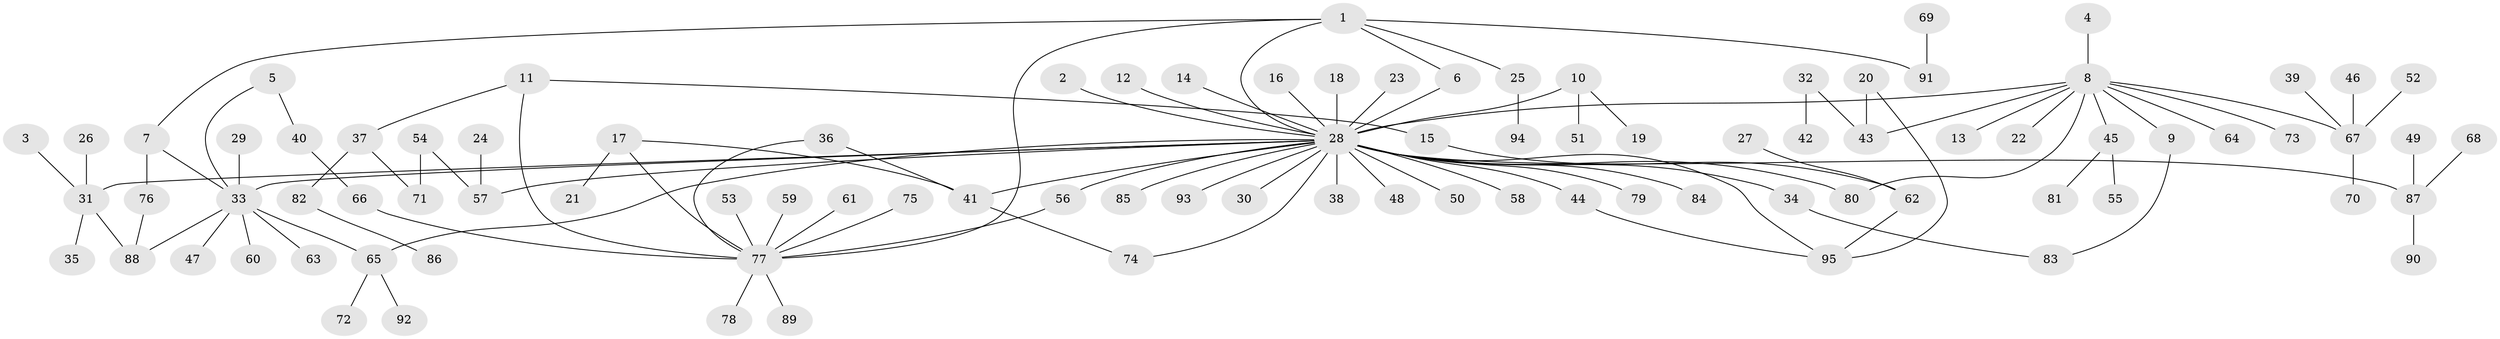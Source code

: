 // original degree distribution, {8: 0.007407407407407408, 33: 0.007407407407407408, 3: 0.0962962962962963, 6: 0.014814814814814815, 2: 0.2222222222222222, 1: 0.5555555555555556, 10: 0.007407407407407408, 4: 0.05925925925925926, 5: 0.014814814814814815, 12: 0.007407407407407408, 15: 0.007407407407407408}
// Generated by graph-tools (version 1.1) at 2025/36/03/04/25 23:36:56]
// undirected, 95 vertices, 110 edges
graph export_dot {
  node [color=gray90,style=filled];
  1;
  2;
  3;
  4;
  5;
  6;
  7;
  8;
  9;
  10;
  11;
  12;
  13;
  14;
  15;
  16;
  17;
  18;
  19;
  20;
  21;
  22;
  23;
  24;
  25;
  26;
  27;
  28;
  29;
  30;
  31;
  32;
  33;
  34;
  35;
  36;
  37;
  38;
  39;
  40;
  41;
  42;
  43;
  44;
  45;
  46;
  47;
  48;
  49;
  50;
  51;
  52;
  53;
  54;
  55;
  56;
  57;
  58;
  59;
  60;
  61;
  62;
  63;
  64;
  65;
  66;
  67;
  68;
  69;
  70;
  71;
  72;
  73;
  74;
  75;
  76;
  77;
  78;
  79;
  80;
  81;
  82;
  83;
  84;
  85;
  86;
  87;
  88;
  89;
  90;
  91;
  92;
  93;
  94;
  95;
  1 -- 6 [weight=1.0];
  1 -- 7 [weight=1.0];
  1 -- 25 [weight=1.0];
  1 -- 28 [weight=1.0];
  1 -- 77 [weight=1.0];
  1 -- 91 [weight=1.0];
  2 -- 28 [weight=1.0];
  3 -- 31 [weight=1.0];
  4 -- 8 [weight=1.0];
  5 -- 33 [weight=1.0];
  5 -- 40 [weight=1.0];
  6 -- 28 [weight=1.0];
  7 -- 33 [weight=1.0];
  7 -- 76 [weight=1.0];
  8 -- 9 [weight=1.0];
  8 -- 13 [weight=1.0];
  8 -- 22 [weight=1.0];
  8 -- 28 [weight=1.0];
  8 -- 43 [weight=1.0];
  8 -- 45 [weight=1.0];
  8 -- 64 [weight=1.0];
  8 -- 67 [weight=1.0];
  8 -- 73 [weight=1.0];
  8 -- 80 [weight=1.0];
  9 -- 83 [weight=1.0];
  10 -- 19 [weight=1.0];
  10 -- 28 [weight=2.0];
  10 -- 51 [weight=1.0];
  11 -- 15 [weight=1.0];
  11 -- 37 [weight=1.0];
  11 -- 77 [weight=1.0];
  12 -- 28 [weight=1.0];
  14 -- 28 [weight=1.0];
  15 -- 62 [weight=1.0];
  16 -- 28 [weight=1.0];
  17 -- 21 [weight=1.0];
  17 -- 41 [weight=1.0];
  17 -- 77 [weight=1.0];
  18 -- 28 [weight=1.0];
  20 -- 43 [weight=1.0];
  20 -- 95 [weight=1.0];
  23 -- 28 [weight=1.0];
  24 -- 57 [weight=1.0];
  25 -- 94 [weight=1.0];
  26 -- 31 [weight=1.0];
  27 -- 62 [weight=1.0];
  28 -- 30 [weight=1.0];
  28 -- 31 [weight=1.0];
  28 -- 33 [weight=1.0];
  28 -- 34 [weight=1.0];
  28 -- 38 [weight=1.0];
  28 -- 41 [weight=1.0];
  28 -- 44 [weight=1.0];
  28 -- 48 [weight=1.0];
  28 -- 50 [weight=1.0];
  28 -- 56 [weight=1.0];
  28 -- 57 [weight=1.0];
  28 -- 58 [weight=1.0];
  28 -- 65 [weight=1.0];
  28 -- 74 [weight=1.0];
  28 -- 79 [weight=1.0];
  28 -- 80 [weight=1.0];
  28 -- 84 [weight=1.0];
  28 -- 85 [weight=1.0];
  28 -- 87 [weight=1.0];
  28 -- 93 [weight=1.0];
  28 -- 95 [weight=1.0];
  29 -- 33 [weight=1.0];
  31 -- 35 [weight=1.0];
  31 -- 88 [weight=1.0];
  32 -- 42 [weight=1.0];
  32 -- 43 [weight=1.0];
  33 -- 47 [weight=1.0];
  33 -- 60 [weight=1.0];
  33 -- 63 [weight=1.0];
  33 -- 65 [weight=1.0];
  33 -- 88 [weight=1.0];
  34 -- 83 [weight=1.0];
  36 -- 41 [weight=1.0];
  36 -- 77 [weight=1.0];
  37 -- 71 [weight=1.0];
  37 -- 82 [weight=1.0];
  39 -- 67 [weight=1.0];
  40 -- 66 [weight=1.0];
  41 -- 74 [weight=1.0];
  44 -- 95 [weight=1.0];
  45 -- 55 [weight=1.0];
  45 -- 81 [weight=1.0];
  46 -- 67 [weight=1.0];
  49 -- 87 [weight=1.0];
  52 -- 67 [weight=1.0];
  53 -- 77 [weight=1.0];
  54 -- 57 [weight=1.0];
  54 -- 71 [weight=1.0];
  56 -- 77 [weight=1.0];
  59 -- 77 [weight=1.0];
  61 -- 77 [weight=1.0];
  62 -- 95 [weight=1.0];
  65 -- 72 [weight=1.0];
  65 -- 92 [weight=1.0];
  66 -- 77 [weight=1.0];
  67 -- 70 [weight=1.0];
  68 -- 87 [weight=1.0];
  69 -- 91 [weight=1.0];
  75 -- 77 [weight=1.0];
  76 -- 88 [weight=1.0];
  77 -- 78 [weight=1.0];
  77 -- 89 [weight=1.0];
  82 -- 86 [weight=1.0];
  87 -- 90 [weight=1.0];
}
